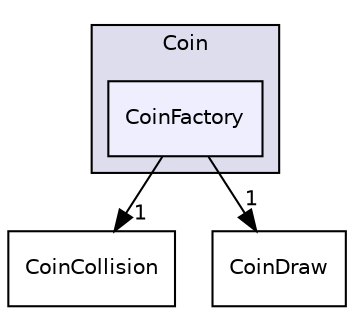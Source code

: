 digraph "C:/HAL/PG関係/03_作成プログラム/03_HAL授業/就職作品/Project/source/03_Object/3D/Coin/CoinFactory" {
  compound=true
  node [ fontsize="10", fontname="Helvetica"];
  edge [ labelfontsize="10", labelfontname="Helvetica"];
  subgraph clusterdir_d7e0830c1cceaebb1934ac97244cce23 {
    graph [ bgcolor="#ddddee", pencolor="black", label="Coin" fontname="Helvetica", fontsize="10", URL="dir_d7e0830c1cceaebb1934ac97244cce23.html"]
  dir_6a388ee5f79bb4c5ae11427fe46f3350 [shape=box, label="CoinFactory", style="filled", fillcolor="#eeeeff", pencolor="black", URL="dir_6a388ee5f79bb4c5ae11427fe46f3350.html"];
  }
  dir_041b244fc7f2d932862910a33f301007 [shape=box label="CoinCollision" URL="dir_041b244fc7f2d932862910a33f301007.html"];
  dir_b1ea65918acd7d2a245270b409c6eff8 [shape=box label="CoinDraw" URL="dir_b1ea65918acd7d2a245270b409c6eff8.html"];
  dir_6a388ee5f79bb4c5ae11427fe46f3350->dir_041b244fc7f2d932862910a33f301007 [headlabel="1", labeldistance=1.5 headhref="dir_000054_000052.html"];
  dir_6a388ee5f79bb4c5ae11427fe46f3350->dir_b1ea65918acd7d2a245270b409c6eff8 [headlabel="1", labeldistance=1.5 headhref="dir_000054_000053.html"];
}
